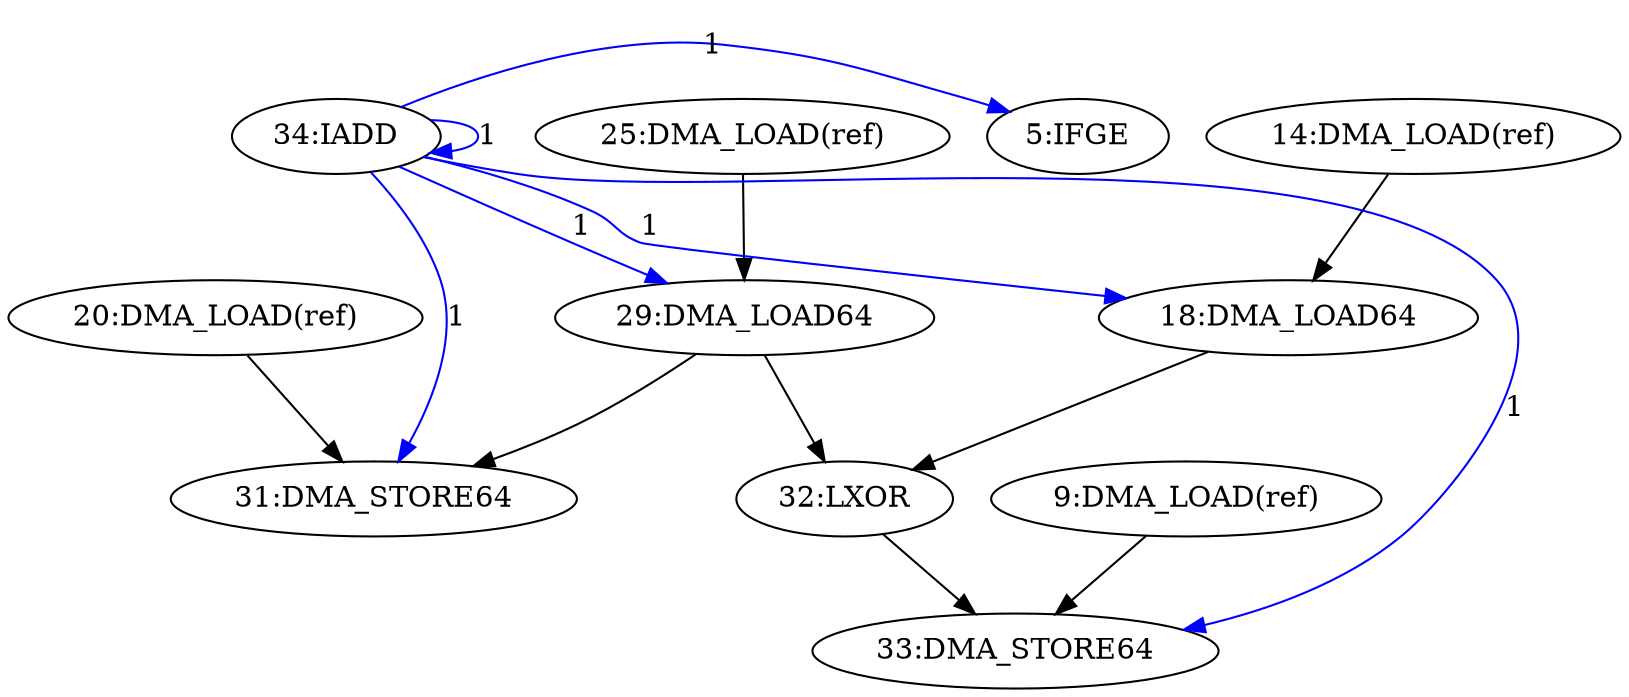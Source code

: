digraph depgraph {
n0 [label="31:DMA_STORE64"];
n1 [label="20:DMA_LOAD(ref)"];
n1 -> n0;
n2 [label="29:DMA_LOAD64"];
n2 -> n0;
n3 [label="32:LXOR"];
n4 [label="18:DMA_LOAD64"];
n4 -> n3;
n2 -> n3;
n5 [label="25:DMA_LOAD(ref)"];
n5 -> n2;
n6 [label="33:DMA_STORE64"];
n7 [label="9:DMA_LOAD(ref)"];
n7 -> n6;
n3 -> n6;
n8 [label="14:DMA_LOAD(ref)"];
n8 -> n4;
n9 [label="34:IADD"];
n9 -> n9 [constraint=false,color=blue,label="1"];
n9 -> n0 [constraint=false,color=blue,label="1"];
n9 -> n2 [constraint=false,color=blue,label="1"];
n10 [label="5:IFGE"];
n9 -> n10 [constraint=false,color=blue,label="1"];
n9 -> n6 [constraint=false,color=blue,label="1"];
n9 -> n4 [constraint=false,color=blue,label="1"];
}